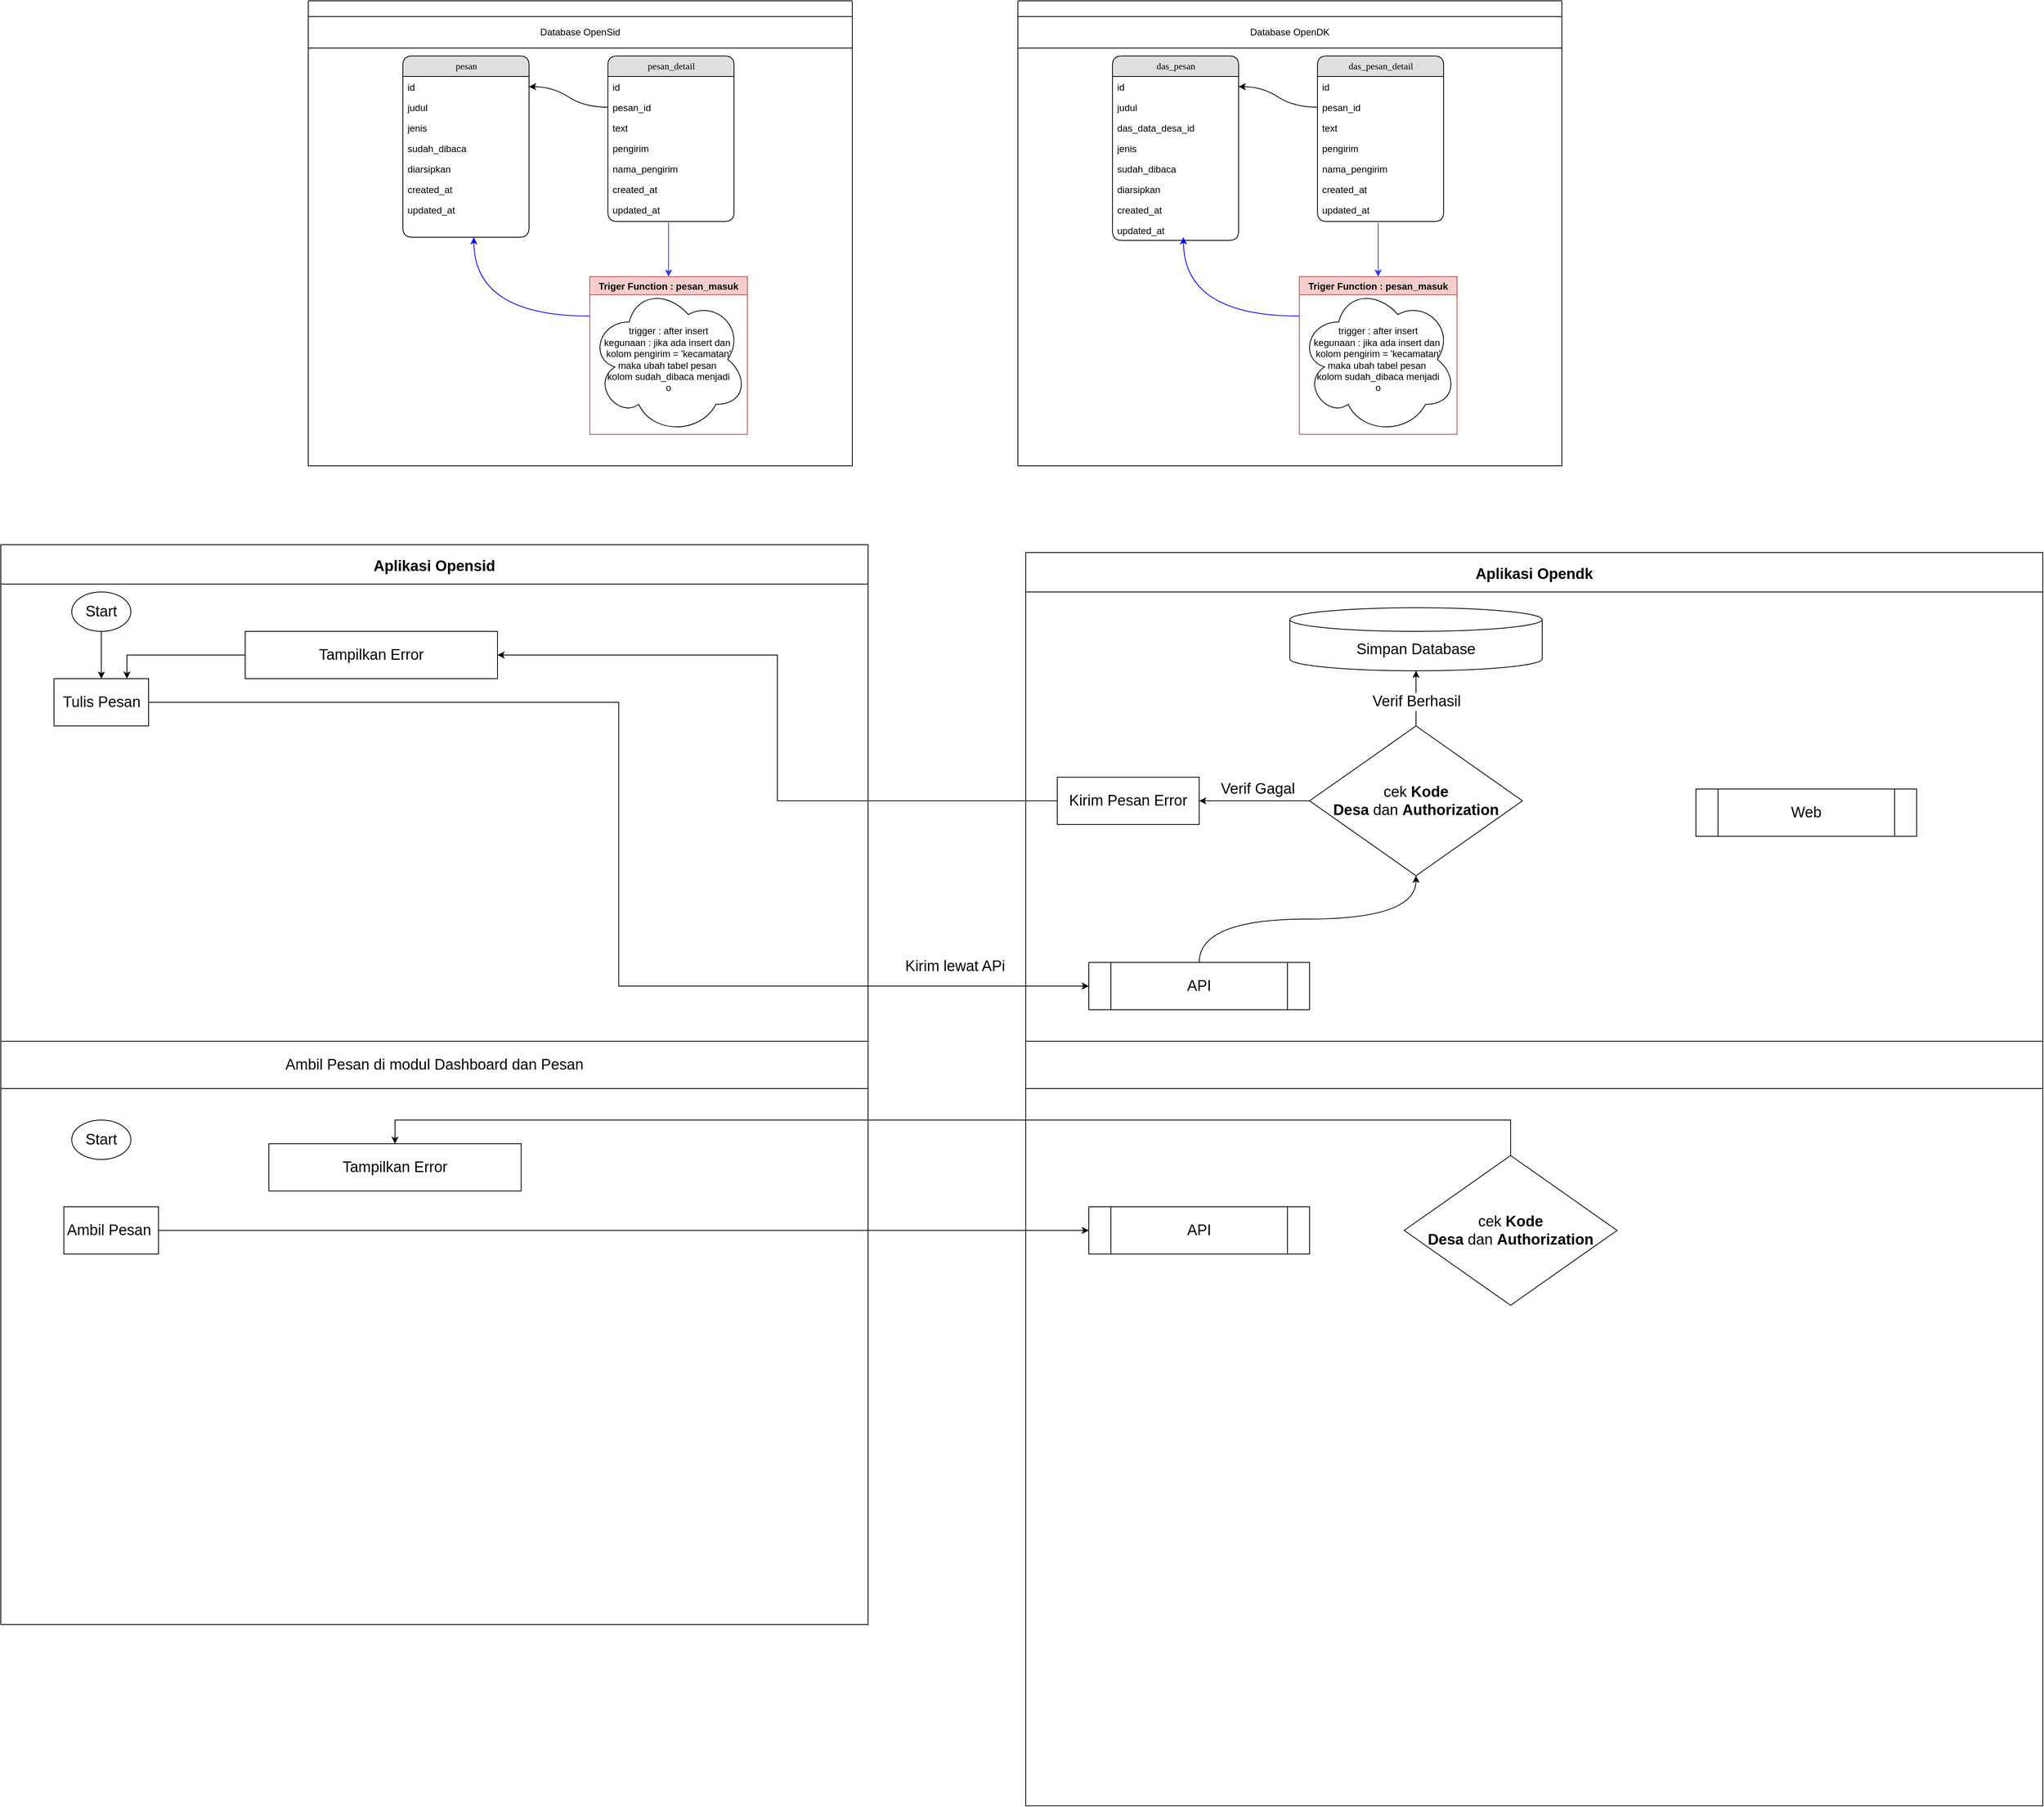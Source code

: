 <mxfile version="17.4.1" type="github">
  <diagram name="Page-1" id="b520641d-4fe3-3701-9064-5fc419738815">
    <mxGraphModel dx="4260" dy="1693" grid="1" gridSize="10" guides="1" tooltips="1" connect="1" arrows="1" fold="1" page="1" pageScale="1" pageWidth="1100" pageHeight="850" background="none" math="0" shadow="0">
      <root>
        <mxCell id="0" />
        <mxCell id="1" parent="0" />
        <mxCell id="4TRPTvbGf9wBK8WfDDxm-17" value="" style="swimlane;startSize=0;" parent="1" vertex="1">
          <mxGeometry x="10" y="100" width="690" height="590" as="geometry">
            <mxRectangle x="10" y="100" width="50" height="40" as="alternateBounds" />
          </mxGeometry>
        </mxCell>
        <mxCell id="21ea969265ad0168-6" value="pesan" style="swimlane;html=1;fontStyle=0;childLayout=stackLayout;horizontal=1;startSize=26;fillColor=#e0e0e0;horizontalStack=0;resizeParent=1;resizeLast=0;collapsible=1;marginBottom=0;swimlaneFillColor=#ffffff;align=center;rounded=1;shadow=0;comic=0;labelBackgroundColor=none;strokeWidth=1;fontFamily=Verdana;fontSize=12" parent="4TRPTvbGf9wBK8WfDDxm-17" vertex="1">
          <mxGeometry x="120" y="70" width="160" height="230" as="geometry" />
        </mxCell>
        <mxCell id="21ea969265ad0168-7" value="id" style="text;html=1;strokeColor=none;fillColor=none;spacingLeft=4;spacingRight=4;whiteSpace=wrap;overflow=hidden;rotatable=0;points=[[0,0.5],[1,0.5]];portConstraint=eastwest;" parent="21ea969265ad0168-6" vertex="1">
          <mxGeometry y="26" width="160" height="26" as="geometry" />
        </mxCell>
        <mxCell id="21ea969265ad0168-8" value="judul" style="text;html=1;strokeColor=none;fillColor=none;spacingLeft=4;spacingRight=4;whiteSpace=wrap;overflow=hidden;rotatable=0;points=[[0,0.5],[1,0.5]];portConstraint=eastwest;" parent="21ea969265ad0168-6" vertex="1">
          <mxGeometry y="52" width="160" height="26" as="geometry" />
        </mxCell>
        <mxCell id="4TRPTvbGf9wBK8WfDDxm-2" value="jenis" style="text;html=1;strokeColor=none;fillColor=none;spacingLeft=4;spacingRight=4;whiteSpace=wrap;overflow=hidden;rotatable=0;points=[[0,0.5],[1,0.5]];portConstraint=eastwest;" parent="21ea969265ad0168-6" vertex="1">
          <mxGeometry y="78" width="160" height="26" as="geometry" />
        </mxCell>
        <mxCell id="4TRPTvbGf9wBK8WfDDxm-3" value="sudah_dibaca" style="text;html=1;strokeColor=none;fillColor=none;spacingLeft=4;spacingRight=4;whiteSpace=wrap;overflow=hidden;rotatable=0;points=[[0,0.5],[1,0.5]];portConstraint=eastwest;" parent="21ea969265ad0168-6" vertex="1">
          <mxGeometry y="104" width="160" height="26" as="geometry" />
        </mxCell>
        <mxCell id="4TRPTvbGf9wBK8WfDDxm-4" value="diarsipkan" style="text;html=1;strokeColor=none;fillColor=none;spacingLeft=4;spacingRight=4;whiteSpace=wrap;overflow=hidden;rotatable=0;points=[[0,0.5],[1,0.5]];portConstraint=eastwest;" parent="21ea969265ad0168-6" vertex="1">
          <mxGeometry y="130" width="160" height="26" as="geometry" />
        </mxCell>
        <mxCell id="4TRPTvbGf9wBK8WfDDxm-5" value="created_at" style="text;html=1;strokeColor=none;fillColor=none;spacingLeft=4;spacingRight=4;whiteSpace=wrap;overflow=hidden;rotatable=0;points=[[0,0.5],[1,0.5]];portConstraint=eastwest;" parent="21ea969265ad0168-6" vertex="1">
          <mxGeometry y="156" width="160" height="26" as="geometry" />
        </mxCell>
        <mxCell id="21ea969265ad0168-9" value="updated_at" style="text;html=1;strokeColor=none;fillColor=none;spacingLeft=4;spacingRight=4;whiteSpace=wrap;overflow=hidden;rotatable=0;points=[[0,0.5],[1,0.5]];portConstraint=eastwest;" parent="21ea969265ad0168-6" vertex="1">
          <mxGeometry y="182" width="160" height="26" as="geometry" />
        </mxCell>
        <mxCell id="4TRPTvbGf9wBK8WfDDxm-36" style="orthogonalLoop=1;jettySize=auto;html=1;exitX=0.481;exitY=1.138;exitDx=0;exitDy=0;entryX=0.5;entryY=0;entryDx=0;entryDy=0;exitPerimeter=0;strokeColor=#3333FF;" parent="4TRPTvbGf9wBK8WfDDxm-17" source="4TRPTvbGf9wBK8WfDDxm-14" target="4TRPTvbGf9wBK8WfDDxm-30" edge="1">
          <mxGeometry relative="1" as="geometry" />
        </mxCell>
        <mxCell id="21ea969265ad0168-10" value="pesan_detail" style="swimlane;html=1;fontStyle=0;childLayout=stackLayout;horizontal=1;startSize=26;fillColor=#e0e0e0;horizontalStack=0;resizeParent=1;resizeLast=0;collapsible=1;marginBottom=0;swimlaneFillColor=#ffffff;align=center;rounded=1;shadow=0;comic=0;labelBackgroundColor=none;strokeWidth=1;fontFamily=Verdana;fontSize=12" parent="4TRPTvbGf9wBK8WfDDxm-17" vertex="1">
          <mxGeometry x="380" y="70" width="160" height="210" as="geometry" />
        </mxCell>
        <mxCell id="21ea969265ad0168-11" value="id" style="text;html=1;strokeColor=none;fillColor=none;spacingLeft=4;spacingRight=4;whiteSpace=wrap;overflow=hidden;rotatable=0;points=[[0,0.5],[1,0.5]];portConstraint=eastwest;" parent="21ea969265ad0168-10" vertex="1">
          <mxGeometry y="26" width="160" height="26" as="geometry" />
        </mxCell>
        <mxCell id="21ea969265ad0168-12" value="pesan_id" style="text;html=1;strokeColor=none;fillColor=none;spacingLeft=4;spacingRight=4;whiteSpace=wrap;overflow=hidden;rotatable=0;points=[[0,0.5],[1,0.5]];portConstraint=eastwest;" parent="21ea969265ad0168-10" vertex="1">
          <mxGeometry y="52" width="160" height="26" as="geometry" />
        </mxCell>
        <mxCell id="21ea969265ad0168-52" value="text" style="text;html=1;strokeColor=none;fillColor=none;spacingLeft=4;spacingRight=4;whiteSpace=wrap;overflow=hidden;rotatable=0;points=[[0,0.5],[1,0.5]];portConstraint=eastwest;" parent="21ea969265ad0168-10" vertex="1">
          <mxGeometry y="78" width="160" height="26" as="geometry" />
        </mxCell>
        <mxCell id="21ea969265ad0168-13" value="pengirim" style="text;html=1;strokeColor=none;fillColor=none;spacingLeft=4;spacingRight=4;whiteSpace=wrap;overflow=hidden;rotatable=0;points=[[0,0.5],[1,0.5]];portConstraint=eastwest;" parent="21ea969265ad0168-10" vertex="1">
          <mxGeometry y="104" width="160" height="26" as="geometry" />
        </mxCell>
        <mxCell id="4TRPTvbGf9wBK8WfDDxm-11" value="nama_pengirim" style="text;html=1;strokeColor=none;fillColor=none;spacingLeft=4;spacingRight=4;whiteSpace=wrap;overflow=hidden;rotatable=0;points=[[0,0.5],[1,0.5]];portConstraint=eastwest;" parent="21ea969265ad0168-10" vertex="1">
          <mxGeometry y="130" width="160" height="26" as="geometry" />
        </mxCell>
        <mxCell id="4TRPTvbGf9wBK8WfDDxm-13" value="created_at" style="text;html=1;strokeColor=none;fillColor=none;spacingLeft=4;spacingRight=4;whiteSpace=wrap;overflow=hidden;rotatable=0;points=[[0,0.5],[1,0.5]];portConstraint=eastwest;" parent="21ea969265ad0168-10" vertex="1">
          <mxGeometry y="156" width="160" height="26" as="geometry" />
        </mxCell>
        <mxCell id="4TRPTvbGf9wBK8WfDDxm-14" value="updated_at" style="text;html=1;strokeColor=none;fillColor=none;spacingLeft=4;spacingRight=4;whiteSpace=wrap;overflow=hidden;rotatable=0;points=[[0,0.5],[1,0.5]];portConstraint=eastwest;" parent="21ea969265ad0168-10" vertex="1">
          <mxGeometry y="182" width="160" height="26" as="geometry" />
        </mxCell>
        <mxCell id="4TRPTvbGf9wBK8WfDDxm-28" style="edgeStyle=entityRelationEdgeStyle;curved=1;orthogonalLoop=1;jettySize=auto;html=1;exitX=0;exitY=0.5;exitDx=0;exitDy=0;entryX=1;entryY=0.5;entryDx=0;entryDy=0;" parent="4TRPTvbGf9wBK8WfDDxm-17" source="21ea969265ad0168-12" target="21ea969265ad0168-7" edge="1">
          <mxGeometry relative="1" as="geometry" />
        </mxCell>
        <mxCell id="4TRPTvbGf9wBK8WfDDxm-38" style="edgeStyle=orthogonalEdgeStyle;orthogonalLoop=1;jettySize=auto;html=1;exitX=0;exitY=0.25;exitDx=0;exitDy=0;curved=1;strokeColor=#0000FF;" parent="4TRPTvbGf9wBK8WfDDxm-17" source="4TRPTvbGf9wBK8WfDDxm-30" edge="1">
          <mxGeometry relative="1" as="geometry">
            <mxPoint x="210" y="300" as="targetPoint" />
          </mxGeometry>
        </mxCell>
        <mxCell id="4TRPTvbGf9wBK8WfDDxm-30" value="Triger Function : pesan_masuk" style="swimlane;fillColor=#f8cecc;strokeColor=#b85450;" parent="4TRPTvbGf9wBK8WfDDxm-17" vertex="1">
          <mxGeometry x="357" y="350" width="200" height="200" as="geometry" />
        </mxCell>
        <mxCell id="4TRPTvbGf9wBK8WfDDxm-35" value="trigger : after insert&lt;br&gt;kegunaan : jika ada insert dan&amp;nbsp;&lt;br&gt;kolom pengirim = &#39;kecamatan&#39;&lt;br&gt;maka ubah tabel pesan&amp;nbsp;&lt;br&gt;kolom sudah_dibaca menjadi&lt;br&gt;o" style="ellipse;shape=cloud;whiteSpace=wrap;html=1;" parent="4TRPTvbGf9wBK8WfDDxm-30" vertex="1">
          <mxGeometry y="10" width="200" height="190" as="geometry" />
        </mxCell>
        <mxCell id="4TRPTvbGf9wBK8WfDDxm-39" value="Database OpenSid" style="whiteSpace=wrap;html=1;" parent="1" vertex="1">
          <mxGeometry x="10" y="120" width="690" height="40" as="geometry" />
        </mxCell>
        <mxCell id="4TRPTvbGf9wBK8WfDDxm-62" value="" style="swimlane;startSize=0;" parent="1" vertex="1">
          <mxGeometry x="910" y="100" width="690" height="590" as="geometry">
            <mxRectangle x="10" y="100" width="50" height="40" as="alternateBounds" />
          </mxGeometry>
        </mxCell>
        <mxCell id="4TRPTvbGf9wBK8WfDDxm-63" value="das_pesan" style="swimlane;html=1;fontStyle=0;childLayout=stackLayout;horizontal=1;startSize=26;fillColor=#e0e0e0;horizontalStack=0;resizeParent=1;resizeLast=0;collapsible=1;marginBottom=0;swimlaneFillColor=#ffffff;align=center;rounded=1;shadow=0;comic=0;labelBackgroundColor=none;strokeWidth=1;fontFamily=Verdana;fontSize=12" parent="4TRPTvbGf9wBK8WfDDxm-62" vertex="1">
          <mxGeometry x="120" y="70" width="160" height="234" as="geometry" />
        </mxCell>
        <mxCell id="4TRPTvbGf9wBK8WfDDxm-64" value="id" style="text;html=1;strokeColor=none;fillColor=none;spacingLeft=4;spacingRight=4;whiteSpace=wrap;overflow=hidden;rotatable=0;points=[[0,0.5],[1,0.5]];portConstraint=eastwest;" parent="4TRPTvbGf9wBK8WfDDxm-63" vertex="1">
          <mxGeometry y="26" width="160" height="26" as="geometry" />
        </mxCell>
        <mxCell id="4TRPTvbGf9wBK8WfDDxm-65" value="judul" style="text;html=1;strokeColor=none;fillColor=none;spacingLeft=4;spacingRight=4;whiteSpace=wrap;overflow=hidden;rotatable=0;points=[[0,0.5],[1,0.5]];portConstraint=eastwest;" parent="4TRPTvbGf9wBK8WfDDxm-63" vertex="1">
          <mxGeometry y="52" width="160" height="26" as="geometry" />
        </mxCell>
        <mxCell id="4TRPTvbGf9wBK8WfDDxm-66" value="das_data_desa_id" style="text;html=1;strokeColor=none;fillColor=none;spacingLeft=4;spacingRight=4;whiteSpace=wrap;overflow=hidden;rotatable=0;points=[[0,0.5],[1,0.5]];portConstraint=eastwest;" parent="4TRPTvbGf9wBK8WfDDxm-63" vertex="1">
          <mxGeometry y="78" width="160" height="26" as="geometry" />
        </mxCell>
        <mxCell id="4TRPTvbGf9wBK8WfDDxm-67" value="jenis" style="text;html=1;strokeColor=none;fillColor=none;spacingLeft=4;spacingRight=4;whiteSpace=wrap;overflow=hidden;rotatable=0;points=[[0,0.5],[1,0.5]];portConstraint=eastwest;" parent="4TRPTvbGf9wBK8WfDDxm-63" vertex="1">
          <mxGeometry y="104" width="160" height="26" as="geometry" />
        </mxCell>
        <mxCell id="4TRPTvbGf9wBK8WfDDxm-68" value="sudah_dibaca" style="text;html=1;strokeColor=none;fillColor=none;spacingLeft=4;spacingRight=4;whiteSpace=wrap;overflow=hidden;rotatable=0;points=[[0,0.5],[1,0.5]];portConstraint=eastwest;" parent="4TRPTvbGf9wBK8WfDDxm-63" vertex="1">
          <mxGeometry y="130" width="160" height="26" as="geometry" />
        </mxCell>
        <mxCell id="AxM01Icy1FroBoTnt2VX-7" value="diarsipkan" style="text;html=1;strokeColor=none;fillColor=none;spacingLeft=4;spacingRight=4;whiteSpace=wrap;overflow=hidden;rotatable=0;points=[[0,0.5],[1,0.5]];portConstraint=eastwest;" vertex="1" parent="4TRPTvbGf9wBK8WfDDxm-63">
          <mxGeometry y="156" width="160" height="26" as="geometry" />
        </mxCell>
        <mxCell id="4TRPTvbGf9wBK8WfDDxm-69" value="created_at" style="text;html=1;strokeColor=none;fillColor=none;spacingLeft=4;spacingRight=4;whiteSpace=wrap;overflow=hidden;rotatable=0;points=[[0,0.5],[1,0.5]];portConstraint=eastwest;" parent="4TRPTvbGf9wBK8WfDDxm-63" vertex="1">
          <mxGeometry y="182" width="160" height="26" as="geometry" />
        </mxCell>
        <mxCell id="4TRPTvbGf9wBK8WfDDxm-70" value="updated_at" style="text;html=1;strokeColor=none;fillColor=none;spacingLeft=4;spacingRight=4;whiteSpace=wrap;overflow=hidden;rotatable=0;points=[[0,0.5],[1,0.5]];portConstraint=eastwest;" parent="4TRPTvbGf9wBK8WfDDxm-63" vertex="1">
          <mxGeometry y="208" width="160" height="26" as="geometry" />
        </mxCell>
        <mxCell id="4TRPTvbGf9wBK8WfDDxm-71" style="orthogonalLoop=1;jettySize=auto;html=1;exitX=0.481;exitY=1.138;exitDx=0;exitDy=0;entryX=0.5;entryY=0;entryDx=0;entryDy=0;exitPerimeter=0;strokeColor=#3333FF;" parent="4TRPTvbGf9wBK8WfDDxm-62" source="4TRPTvbGf9wBK8WfDDxm-79" target="4TRPTvbGf9wBK8WfDDxm-82" edge="1">
          <mxGeometry relative="1" as="geometry" />
        </mxCell>
        <mxCell id="4TRPTvbGf9wBK8WfDDxm-72" value="das_pesan_detail" style="swimlane;html=1;fontStyle=0;childLayout=stackLayout;horizontal=1;startSize=26;fillColor=#e0e0e0;horizontalStack=0;resizeParent=1;resizeLast=0;collapsible=1;marginBottom=0;swimlaneFillColor=#ffffff;align=center;rounded=1;shadow=0;comic=0;labelBackgroundColor=none;strokeWidth=1;fontFamily=Verdana;fontSize=12" parent="4TRPTvbGf9wBK8WfDDxm-62" vertex="1">
          <mxGeometry x="380" y="70" width="160" height="210" as="geometry" />
        </mxCell>
        <mxCell id="4TRPTvbGf9wBK8WfDDxm-73" value="id" style="text;html=1;strokeColor=none;fillColor=none;spacingLeft=4;spacingRight=4;whiteSpace=wrap;overflow=hidden;rotatable=0;points=[[0,0.5],[1,0.5]];portConstraint=eastwest;" parent="4TRPTvbGf9wBK8WfDDxm-72" vertex="1">
          <mxGeometry y="26" width="160" height="26" as="geometry" />
        </mxCell>
        <mxCell id="4TRPTvbGf9wBK8WfDDxm-74" value="pesan_id" style="text;html=1;strokeColor=none;fillColor=none;spacingLeft=4;spacingRight=4;whiteSpace=wrap;overflow=hidden;rotatable=0;points=[[0,0.5],[1,0.5]];portConstraint=eastwest;" parent="4TRPTvbGf9wBK8WfDDxm-72" vertex="1">
          <mxGeometry y="52" width="160" height="26" as="geometry" />
        </mxCell>
        <mxCell id="4TRPTvbGf9wBK8WfDDxm-75" value="text" style="text;html=1;strokeColor=none;fillColor=none;spacingLeft=4;spacingRight=4;whiteSpace=wrap;overflow=hidden;rotatable=0;points=[[0,0.5],[1,0.5]];portConstraint=eastwest;" parent="4TRPTvbGf9wBK8WfDDxm-72" vertex="1">
          <mxGeometry y="78" width="160" height="26" as="geometry" />
        </mxCell>
        <mxCell id="4TRPTvbGf9wBK8WfDDxm-76" value="pengirim" style="text;html=1;strokeColor=none;fillColor=none;spacingLeft=4;spacingRight=4;whiteSpace=wrap;overflow=hidden;rotatable=0;points=[[0,0.5],[1,0.5]];portConstraint=eastwest;" parent="4TRPTvbGf9wBK8WfDDxm-72" vertex="1">
          <mxGeometry y="104" width="160" height="26" as="geometry" />
        </mxCell>
        <mxCell id="4TRPTvbGf9wBK8WfDDxm-77" value="nama_pengirim" style="text;html=1;strokeColor=none;fillColor=none;spacingLeft=4;spacingRight=4;whiteSpace=wrap;overflow=hidden;rotatable=0;points=[[0,0.5],[1,0.5]];portConstraint=eastwest;" parent="4TRPTvbGf9wBK8WfDDxm-72" vertex="1">
          <mxGeometry y="130" width="160" height="26" as="geometry" />
        </mxCell>
        <mxCell id="4TRPTvbGf9wBK8WfDDxm-78" value="created_at" style="text;html=1;strokeColor=none;fillColor=none;spacingLeft=4;spacingRight=4;whiteSpace=wrap;overflow=hidden;rotatable=0;points=[[0,0.5],[1,0.5]];portConstraint=eastwest;" parent="4TRPTvbGf9wBK8WfDDxm-72" vertex="1">
          <mxGeometry y="156" width="160" height="26" as="geometry" />
        </mxCell>
        <mxCell id="4TRPTvbGf9wBK8WfDDxm-79" value="updated_at" style="text;html=1;strokeColor=none;fillColor=none;spacingLeft=4;spacingRight=4;whiteSpace=wrap;overflow=hidden;rotatable=0;points=[[0,0.5],[1,0.5]];portConstraint=eastwest;" parent="4TRPTvbGf9wBK8WfDDxm-72" vertex="1">
          <mxGeometry y="182" width="160" height="26" as="geometry" />
        </mxCell>
        <mxCell id="4TRPTvbGf9wBK8WfDDxm-80" style="edgeStyle=entityRelationEdgeStyle;curved=1;orthogonalLoop=1;jettySize=auto;html=1;exitX=0;exitY=0.5;exitDx=0;exitDy=0;entryX=1;entryY=0.5;entryDx=0;entryDy=0;" parent="4TRPTvbGf9wBK8WfDDxm-62" source="4TRPTvbGf9wBK8WfDDxm-74" target="4TRPTvbGf9wBK8WfDDxm-64" edge="1">
          <mxGeometry relative="1" as="geometry" />
        </mxCell>
        <mxCell id="4TRPTvbGf9wBK8WfDDxm-81" style="edgeStyle=orthogonalEdgeStyle;orthogonalLoop=1;jettySize=auto;html=1;exitX=0;exitY=0.25;exitDx=0;exitDy=0;curved=1;strokeColor=#0000FF;" parent="4TRPTvbGf9wBK8WfDDxm-62" source="4TRPTvbGf9wBK8WfDDxm-82" edge="1">
          <mxGeometry relative="1" as="geometry">
            <mxPoint x="210" y="300" as="targetPoint" />
          </mxGeometry>
        </mxCell>
        <mxCell id="4TRPTvbGf9wBK8WfDDxm-82" value="Triger Function : pesan_masuk" style="swimlane;fillColor=#f8cecc;strokeColor=#b85450;" parent="4TRPTvbGf9wBK8WfDDxm-62" vertex="1">
          <mxGeometry x="357" y="350" width="200" height="200" as="geometry" />
        </mxCell>
        <mxCell id="4TRPTvbGf9wBK8WfDDxm-83" value="trigger : after insert&lt;br&gt;kegunaan : jika ada insert dan&amp;nbsp;&lt;br&gt;kolom pengirim = &#39;kecamatan&#39;&lt;br&gt;maka ubah tabel pesan&amp;nbsp;&lt;br&gt;kolom sudah_dibaca menjadi&lt;br&gt;o" style="ellipse;shape=cloud;whiteSpace=wrap;html=1;" parent="4TRPTvbGf9wBK8WfDDxm-82" vertex="1">
          <mxGeometry y="10" width="200" height="190" as="geometry" />
        </mxCell>
        <mxCell id="AxM01Icy1FroBoTnt2VX-9" value="Database OpenDK" style="whiteSpace=wrap;html=1;" vertex="1" parent="4TRPTvbGf9wBK8WfDDxm-62">
          <mxGeometry y="20" width="690" height="40" as="geometry" />
        </mxCell>
        <mxCell id="AxM01Icy1FroBoTnt2VX-10" value="Aplikasi Opensid" style="swimlane;startSize=50;fontSize=19;" vertex="1" parent="1">
          <mxGeometry x="-380" y="790" width="1100" height="1370" as="geometry" />
        </mxCell>
        <mxCell id="AxM01Icy1FroBoTnt2VX-42" style="edgeStyle=orthogonalEdgeStyle;curved=1;rounded=0;orthogonalLoop=1;jettySize=auto;html=1;entryX=0.5;entryY=0;entryDx=0;entryDy=0;fontSize=19;" edge="1" parent="AxM01Icy1FroBoTnt2VX-10" source="AxM01Icy1FroBoTnt2VX-30" target="AxM01Icy1FroBoTnt2VX-31">
          <mxGeometry relative="1" as="geometry" />
        </mxCell>
        <mxCell id="AxM01Icy1FroBoTnt2VX-30" value="Start" style="ellipse;whiteSpace=wrap;html=1;fontSize=19;" vertex="1" parent="AxM01Icy1FroBoTnt2VX-10">
          <mxGeometry x="90" y="60" width="75" height="50" as="geometry" />
        </mxCell>
        <mxCell id="AxM01Icy1FroBoTnt2VX-31" value="Tulis Pesan" style="rounded=0;whiteSpace=wrap;html=1;fontSize=19;" vertex="1" parent="AxM01Icy1FroBoTnt2VX-10">
          <mxGeometry x="67.5" y="170" width="120" height="60" as="geometry" />
        </mxCell>
        <mxCell id="AxM01Icy1FroBoTnt2VX-47" style="edgeStyle=elbowEdgeStyle;rounded=0;orthogonalLoop=1;jettySize=auto;html=1;fontSize=19;exitX=0;exitY=0.5;exitDx=0;exitDy=0;" edge="1" parent="AxM01Icy1FroBoTnt2VX-10" source="AxM01Icy1FroBoTnt2VX-41" target="AxM01Icy1FroBoTnt2VX-31">
          <mxGeometry relative="1" as="geometry">
            <mxPoint x="200" y="150" as="targetPoint" />
            <Array as="points">
              <mxPoint x="160" y="140" />
            </Array>
          </mxGeometry>
        </mxCell>
        <mxCell id="AxM01Icy1FroBoTnt2VX-41" value="Tampilkan Error" style="rounded=0;whiteSpace=wrap;html=1;fontSize=19;" vertex="1" parent="AxM01Icy1FroBoTnt2VX-10">
          <mxGeometry x="310" y="110" width="320" height="60" as="geometry" />
        </mxCell>
        <mxCell id="AxM01Icy1FroBoTnt2VX-53" value="Start" style="ellipse;whiteSpace=wrap;html=1;fontSize=19;" vertex="1" parent="AxM01Icy1FroBoTnt2VX-10">
          <mxGeometry x="90" y="730" width="75" height="50" as="geometry" />
        </mxCell>
        <mxCell id="AxM01Icy1FroBoTnt2VX-54" value="Ambil Pesan&amp;nbsp;" style="rounded=0;whiteSpace=wrap;html=1;fontSize=19;" vertex="1" parent="AxM01Icy1FroBoTnt2VX-10">
          <mxGeometry x="80" y="840" width="120" height="60" as="geometry" />
        </mxCell>
        <mxCell id="AxM01Icy1FroBoTnt2VX-57" value="Ambil Pesan di modul Dashboard dan Pesan" style="rounded=0;whiteSpace=wrap;html=1;fontFamily=Helvetica;fontSize=19;" vertex="1" parent="AxM01Icy1FroBoTnt2VX-10">
          <mxGeometry y="630" width="1100" height="60" as="geometry" />
        </mxCell>
        <mxCell id="AxM01Icy1FroBoTnt2VX-62" value="Tampilkan Error" style="rounded=0;whiteSpace=wrap;html=1;fontSize=19;" vertex="1" parent="AxM01Icy1FroBoTnt2VX-10">
          <mxGeometry x="340" y="760" width="320" height="60" as="geometry" />
        </mxCell>
        <mxCell id="AxM01Icy1FroBoTnt2VX-11" value="Aplikasi Opendk" style="swimlane;startSize=50;fontSize=19;" vertex="1" parent="1">
          <mxGeometry x="920" y="800" width="1290" height="1590" as="geometry" />
        </mxCell>
        <mxCell id="AxM01Icy1FroBoTnt2VX-36" style="edgeStyle=orthogonalEdgeStyle;curved=1;rounded=0;orthogonalLoop=1;jettySize=auto;html=1;entryX=0.5;entryY=1;entryDx=0;entryDy=0;fontSize=19;" edge="1" parent="AxM01Icy1FroBoTnt2VX-11" source="AxM01Icy1FroBoTnt2VX-25" target="AxM01Icy1FroBoTnt2VX-37">
          <mxGeometry relative="1" as="geometry">
            <mxPoint x="210" y="250" as="targetPoint" />
          </mxGeometry>
        </mxCell>
        <mxCell id="AxM01Icy1FroBoTnt2VX-25" value="API" style="shape=process;whiteSpace=wrap;html=1;backgroundOutline=1;fontSize=19;" vertex="1" parent="AxM01Icy1FroBoTnt2VX-11">
          <mxGeometry x="80" y="520" width="280" height="60" as="geometry" />
        </mxCell>
        <mxCell id="AxM01Icy1FroBoTnt2VX-26" value="Web" style="shape=process;whiteSpace=wrap;html=1;backgroundOutline=1;fontSize=19;" vertex="1" parent="AxM01Icy1FroBoTnt2VX-11">
          <mxGeometry x="850" y="300" width="280" height="60" as="geometry" />
        </mxCell>
        <mxCell id="AxM01Icy1FroBoTnt2VX-39" style="edgeStyle=orthogonalEdgeStyle;curved=1;rounded=0;orthogonalLoop=1;jettySize=auto;html=1;fontSize=19;fontFamily=Helvetica;" edge="1" parent="AxM01Icy1FroBoTnt2VX-11" source="AxM01Icy1FroBoTnt2VX-37" target="AxM01Icy1FroBoTnt2VX-38">
          <mxGeometry relative="1" as="geometry">
            <Array as="points">
              <mxPoint x="270" y="315" />
              <mxPoint x="270" y="315" />
            </Array>
          </mxGeometry>
        </mxCell>
        <mxCell id="AxM01Icy1FroBoTnt2VX-37" value="&lt;span&gt;cek&amp;nbsp;&lt;/span&gt;&lt;b&gt;Kode Desa&lt;/b&gt;&lt;span&gt;&amp;nbsp;dan&amp;nbsp;&lt;/span&gt;&lt;b&gt;Authorization&lt;/b&gt;" style="rhombus;whiteSpace=wrap;html=1;fontSize=19;" vertex="1" parent="AxM01Icy1FroBoTnt2VX-11">
          <mxGeometry x="360" y="220" width="270" height="190" as="geometry" />
        </mxCell>
        <mxCell id="AxM01Icy1FroBoTnt2VX-38" value="Kirim Pesan Error" style="rounded=0;whiteSpace=wrap;html=1;fontSize=19;" vertex="1" parent="AxM01Icy1FroBoTnt2VX-11">
          <mxGeometry x="40" y="285" width="180" height="60" as="geometry" />
        </mxCell>
        <mxCell id="AxM01Icy1FroBoTnt2VX-48" value="Verif Gagal" style="text;html=1;align=center;verticalAlign=middle;resizable=0;points=[];autosize=1;strokeColor=none;fillColor=none;fontSize=19;" vertex="1" parent="AxM01Icy1FroBoTnt2VX-11">
          <mxGeometry x="239" y="285" width="110" height="30" as="geometry" />
        </mxCell>
        <mxCell id="AxM01Icy1FroBoTnt2VX-52" value="Simpan Database" style="shape=cylinder3;whiteSpace=wrap;html=1;boundedLbl=1;backgroundOutline=1;size=15;fontFamily=Helvetica;fontSize=19;" vertex="1" parent="AxM01Icy1FroBoTnt2VX-11">
          <mxGeometry x="335" y="70" width="320" height="80" as="geometry" />
        </mxCell>
        <mxCell id="AxM01Icy1FroBoTnt2VX-49" style="edgeStyle=elbowEdgeStyle;rounded=0;orthogonalLoop=1;jettySize=auto;html=1;fontFamily=Helvetica;fontSize=19;entryX=0.5;entryY=1;entryDx=0;entryDy=0;entryPerimeter=0;exitX=0.5;exitY=0;exitDx=0;exitDy=0;" edge="1" parent="AxM01Icy1FroBoTnt2VX-11" source="AxM01Icy1FroBoTnt2VX-37" target="AxM01Icy1FroBoTnt2VX-52">
          <mxGeometry relative="1" as="geometry">
            <mxPoint x="495" y="130" as="targetPoint" />
          </mxGeometry>
        </mxCell>
        <mxCell id="AxM01Icy1FroBoTnt2VX-50" value="Verif Berhasil&amp;nbsp;" style="edgeLabel;html=1;align=center;verticalAlign=middle;resizable=0;points=[];fontSize=19;fontFamily=Helvetica;" vertex="1" connectable="0" parent="AxM01Icy1FroBoTnt2VX-49">
          <mxGeometry x="-0.102" y="-3" relative="1" as="geometry">
            <mxPoint as="offset" />
          </mxGeometry>
        </mxCell>
        <mxCell id="AxM01Icy1FroBoTnt2VX-58" value="" style="rounded=0;whiteSpace=wrap;html=1;fontFamily=Helvetica;fontSize=19;" vertex="1" parent="AxM01Icy1FroBoTnt2VX-11">
          <mxGeometry y="620" width="1290" height="60" as="geometry" />
        </mxCell>
        <mxCell id="AxM01Icy1FroBoTnt2VX-59" value="API" style="shape=process;whiteSpace=wrap;html=1;backgroundOutline=1;fontSize=19;" vertex="1" parent="AxM01Icy1FroBoTnt2VX-11">
          <mxGeometry x="80" y="830" width="280" height="60" as="geometry" />
        </mxCell>
        <mxCell id="AxM01Icy1FroBoTnt2VX-61" value="&lt;span&gt;cek&amp;nbsp;&lt;/span&gt;&lt;b&gt;Kode Desa&lt;/b&gt;&lt;span&gt;&amp;nbsp;dan&amp;nbsp;&lt;/span&gt;&lt;b&gt;Authorization&lt;/b&gt;" style="rhombus;whiteSpace=wrap;html=1;fontSize=19;" vertex="1" parent="AxM01Icy1FroBoTnt2VX-11">
          <mxGeometry x="480" y="765" width="270" height="190" as="geometry" />
        </mxCell>
        <mxCell id="AxM01Icy1FroBoTnt2VX-32" value="Kirim lewat APi" style="text;html=1;align=center;verticalAlign=middle;resizable=0;points=[];autosize=1;strokeColor=none;fillColor=none;fontSize=19;" vertex="1" parent="1">
          <mxGeometry x="760" y="1310" width="140" height="30" as="geometry" />
        </mxCell>
        <mxCell id="AxM01Icy1FroBoTnt2VX-45" style="edgeStyle=orthogonalEdgeStyle;rounded=0;orthogonalLoop=1;jettySize=auto;html=1;entryX=0;entryY=0.5;entryDx=0;entryDy=0;fontSize=19;" edge="1" parent="1" source="AxM01Icy1FroBoTnt2VX-31" target="AxM01Icy1FroBoTnt2VX-25">
          <mxGeometry relative="1" as="geometry" />
        </mxCell>
        <mxCell id="AxM01Icy1FroBoTnt2VX-46" style="edgeStyle=elbowEdgeStyle;rounded=0;orthogonalLoop=1;jettySize=auto;html=1;fontSize=19;" edge="1" parent="1" source="AxM01Icy1FroBoTnt2VX-38" target="AxM01Icy1FroBoTnt2VX-41">
          <mxGeometry relative="1" as="geometry" />
        </mxCell>
        <mxCell id="AxM01Icy1FroBoTnt2VX-60" style="edgeStyle=elbowEdgeStyle;rounded=0;orthogonalLoop=1;jettySize=auto;html=1;entryX=0;entryY=0.5;entryDx=0;entryDy=0;fontFamily=Helvetica;fontSize=19;" edge="1" parent="1" source="AxM01Icy1FroBoTnt2VX-54" target="AxM01Icy1FroBoTnt2VX-59">
          <mxGeometry relative="1" as="geometry" />
        </mxCell>
        <mxCell id="AxM01Icy1FroBoTnt2VX-63" style="edgeStyle=elbowEdgeStyle;rounded=0;orthogonalLoop=1;jettySize=auto;html=1;fontFamily=Helvetica;fontSize=19;" edge="1" parent="1" source="AxM01Icy1FroBoTnt2VX-61" target="AxM01Icy1FroBoTnt2VX-62">
          <mxGeometry relative="1" as="geometry">
            <Array as="points">
              <mxPoint x="1535" y="1520" />
            </Array>
          </mxGeometry>
        </mxCell>
      </root>
    </mxGraphModel>
  </diagram>
</mxfile>
